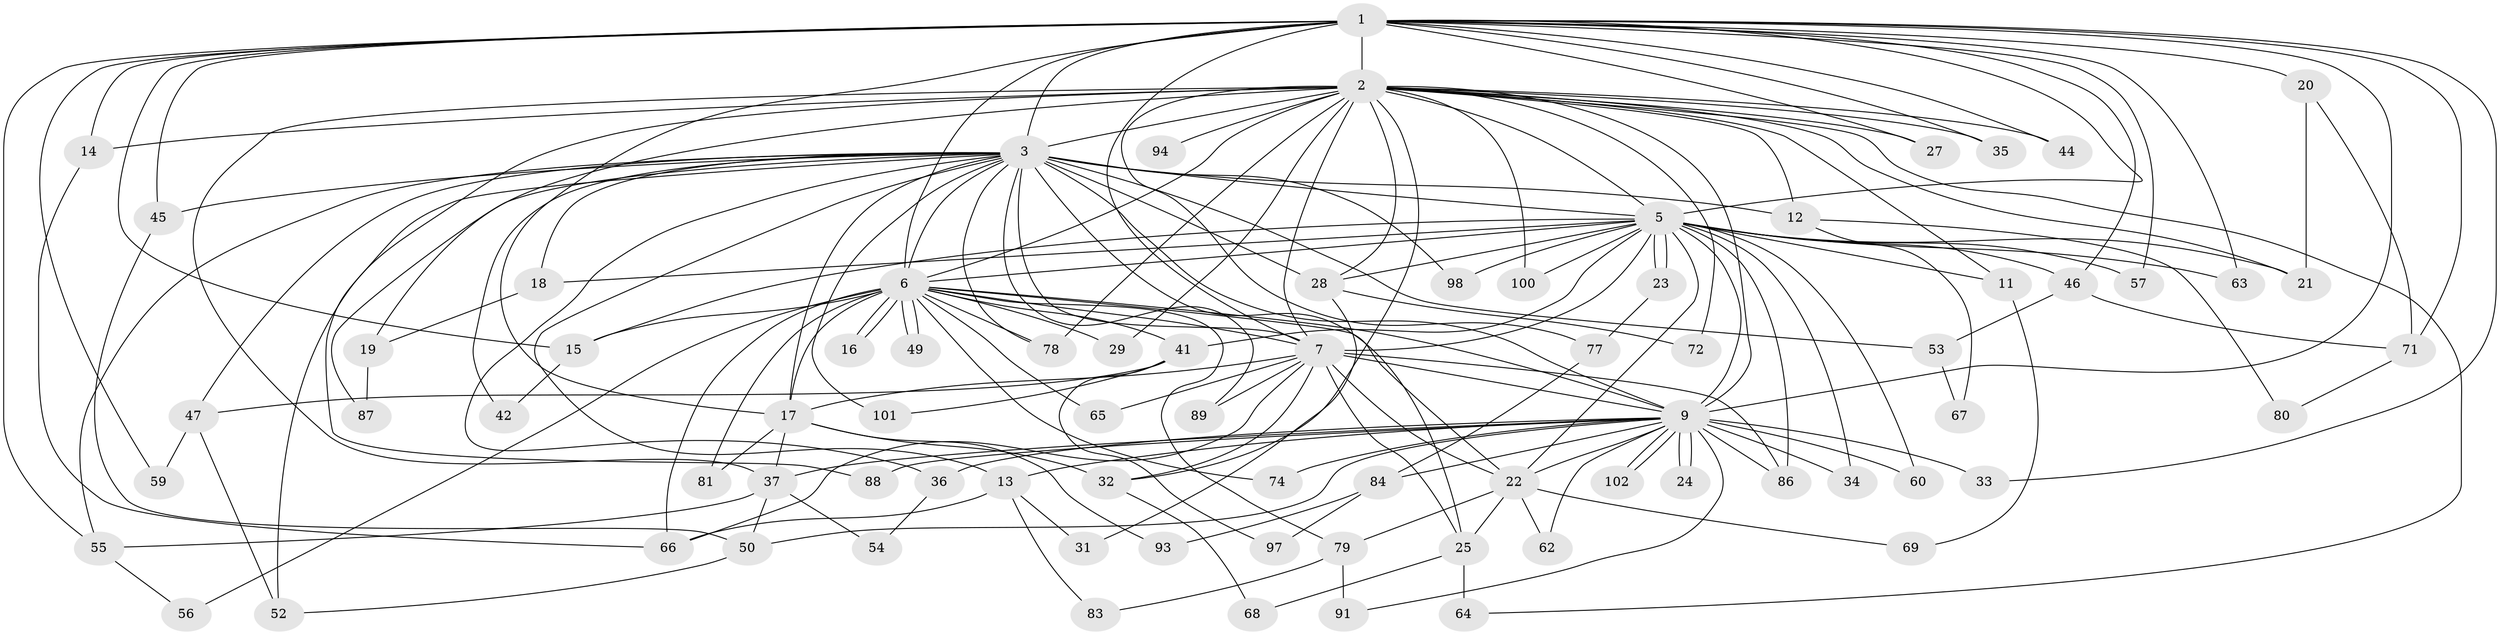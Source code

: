 // Generated by graph-tools (version 1.1) at 2025/51/02/27/25 19:51:44]
// undirected, 78 vertices, 179 edges
graph export_dot {
graph [start="1"]
  node [color=gray90,style=filled];
  1 [super="+8"];
  2 [super="+4"];
  3 [super="+10"];
  5 [super="+26"];
  6 [super="+38"];
  7 [super="+40"];
  9 [super="+73"];
  11 [super="+75"];
  12;
  13 [super="+76"];
  14;
  15;
  16;
  17 [super="+39"];
  18;
  19;
  20;
  21 [super="+48"];
  22 [super="+58"];
  23;
  24;
  25 [super="+30"];
  27;
  28 [super="+70"];
  29;
  31;
  32 [super="+51"];
  33;
  34;
  35;
  36;
  37 [super="+43"];
  41;
  42;
  44;
  45 [super="+90"];
  46 [super="+85"];
  47 [super="+61"];
  49;
  50;
  52;
  53;
  54;
  55 [super="+99"];
  56;
  57;
  59;
  60;
  62;
  63;
  64 [super="+82"];
  65;
  66 [super="+95"];
  67;
  68;
  69;
  71;
  72;
  74;
  77;
  78 [super="+92"];
  79;
  80;
  81;
  83;
  84;
  86 [super="+96"];
  87;
  88;
  89;
  91;
  93;
  94;
  97;
  98;
  100;
  101;
  102;
  1 -- 2 [weight=4];
  1 -- 3 [weight=4];
  1 -- 5 [weight=2];
  1 -- 6 [weight=2];
  1 -- 7 [weight=2];
  1 -- 9 [weight=2];
  1 -- 15;
  1 -- 17;
  1 -- 20 [weight=2];
  1 -- 35;
  1 -- 44;
  1 -- 45;
  1 -- 46;
  1 -- 55;
  1 -- 57;
  1 -- 63;
  1 -- 33;
  1 -- 71;
  1 -- 27;
  1 -- 14;
  1 -- 59;
  2 -- 3 [weight=4];
  2 -- 5 [weight=2];
  2 -- 6 [weight=2];
  2 -- 7 [weight=2];
  2 -- 9 [weight=3];
  2 -- 12;
  2 -- 14;
  2 -- 19;
  2 -- 21;
  2 -- 52;
  2 -- 64;
  2 -- 72;
  2 -- 94 [weight=2];
  2 -- 100;
  2 -- 11 [weight=2];
  2 -- 77;
  2 -- 27;
  2 -- 28;
  2 -- 29;
  2 -- 32;
  2 -- 35;
  2 -- 44;
  2 -- 78;
  2 -- 37;
  3 -- 5 [weight=2];
  3 -- 6 [weight=2];
  3 -- 7 [weight=2];
  3 -- 9 [weight=2];
  3 -- 12;
  3 -- 18;
  3 -- 36;
  3 -- 42;
  3 -- 45;
  3 -- 47;
  3 -- 78;
  3 -- 87;
  3 -- 89;
  3 -- 98;
  3 -- 101;
  3 -- 13;
  3 -- 17;
  3 -- 53;
  3 -- 88;
  3 -- 25;
  3 -- 55;
  3 -- 28;
  5 -- 6;
  5 -- 7;
  5 -- 9;
  5 -- 11;
  5 -- 18;
  5 -- 23;
  5 -- 23;
  5 -- 28;
  5 -- 34;
  5 -- 41;
  5 -- 46;
  5 -- 57;
  5 -- 60;
  5 -- 98;
  5 -- 100;
  5 -- 63;
  5 -- 15;
  5 -- 86;
  5 -- 22;
  5 -- 21;
  6 -- 7;
  6 -- 9;
  6 -- 15;
  6 -- 16;
  6 -- 16;
  6 -- 29;
  6 -- 41;
  6 -- 49;
  6 -- 49;
  6 -- 56;
  6 -- 65;
  6 -- 66;
  6 -- 74;
  6 -- 78;
  6 -- 79;
  6 -- 81;
  6 -- 17;
  6 -- 22;
  7 -- 9;
  7 -- 22;
  7 -- 25;
  7 -- 65;
  7 -- 86;
  7 -- 89;
  7 -- 66;
  7 -- 17;
  7 -- 32;
  9 -- 13;
  9 -- 22;
  9 -- 24;
  9 -- 24;
  9 -- 33;
  9 -- 34;
  9 -- 36;
  9 -- 37;
  9 -- 50;
  9 -- 60;
  9 -- 62;
  9 -- 74;
  9 -- 86;
  9 -- 91;
  9 -- 102;
  9 -- 102;
  9 -- 88;
  9 -- 84;
  11 -- 69;
  12 -- 67;
  12 -- 80;
  13 -- 31;
  13 -- 83;
  13 -- 66;
  14 -- 66;
  15 -- 42;
  17 -- 32;
  17 -- 37;
  17 -- 81;
  17 -- 93;
  18 -- 19;
  19 -- 87;
  20 -- 21;
  20 -- 71;
  22 -- 62;
  22 -- 69;
  22 -- 79;
  22 -- 25;
  23 -- 77;
  25 -- 68;
  25 -- 64 [weight=2];
  28 -- 31;
  28 -- 72;
  32 -- 68;
  36 -- 54;
  37 -- 50;
  37 -- 54;
  37 -- 55;
  41 -- 47;
  41 -- 97;
  41 -- 101;
  45 -- 50;
  46 -- 53;
  46 -- 71;
  47 -- 59;
  47 -- 52;
  50 -- 52;
  53 -- 67;
  55 -- 56;
  71 -- 80;
  77 -- 84;
  79 -- 83;
  79 -- 91;
  84 -- 93;
  84 -- 97;
}
